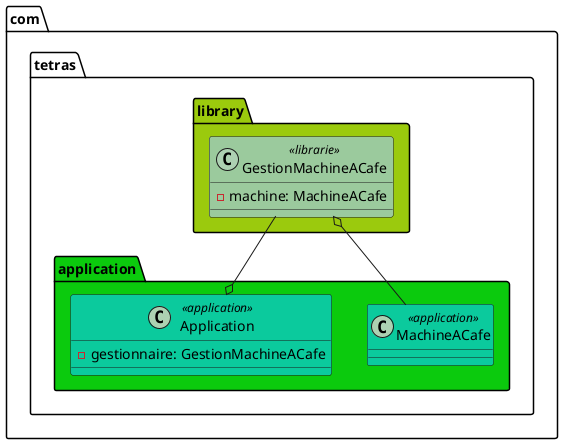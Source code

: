 @startuml Singleton

skinparam class {
    BackgroundColor<<librarie>> #9bca9d
    BackgroundColor<<application>> #0bca9d
}

package "com.tetras.library" #9bca0d {
    class GestionMachineACafe <<librarie>> {
        - machine: MachineACafe
    }
}


package "com.tetras.application" #0bca0d {
    class MachineACafe <<application>> 
    class Application <<application>> {
        - gestionnaire: GestionMachineACafe
    }
}

Application o-- GestionMachineACafe
GestionMachineACafe o-- MachineACafe

@enduml